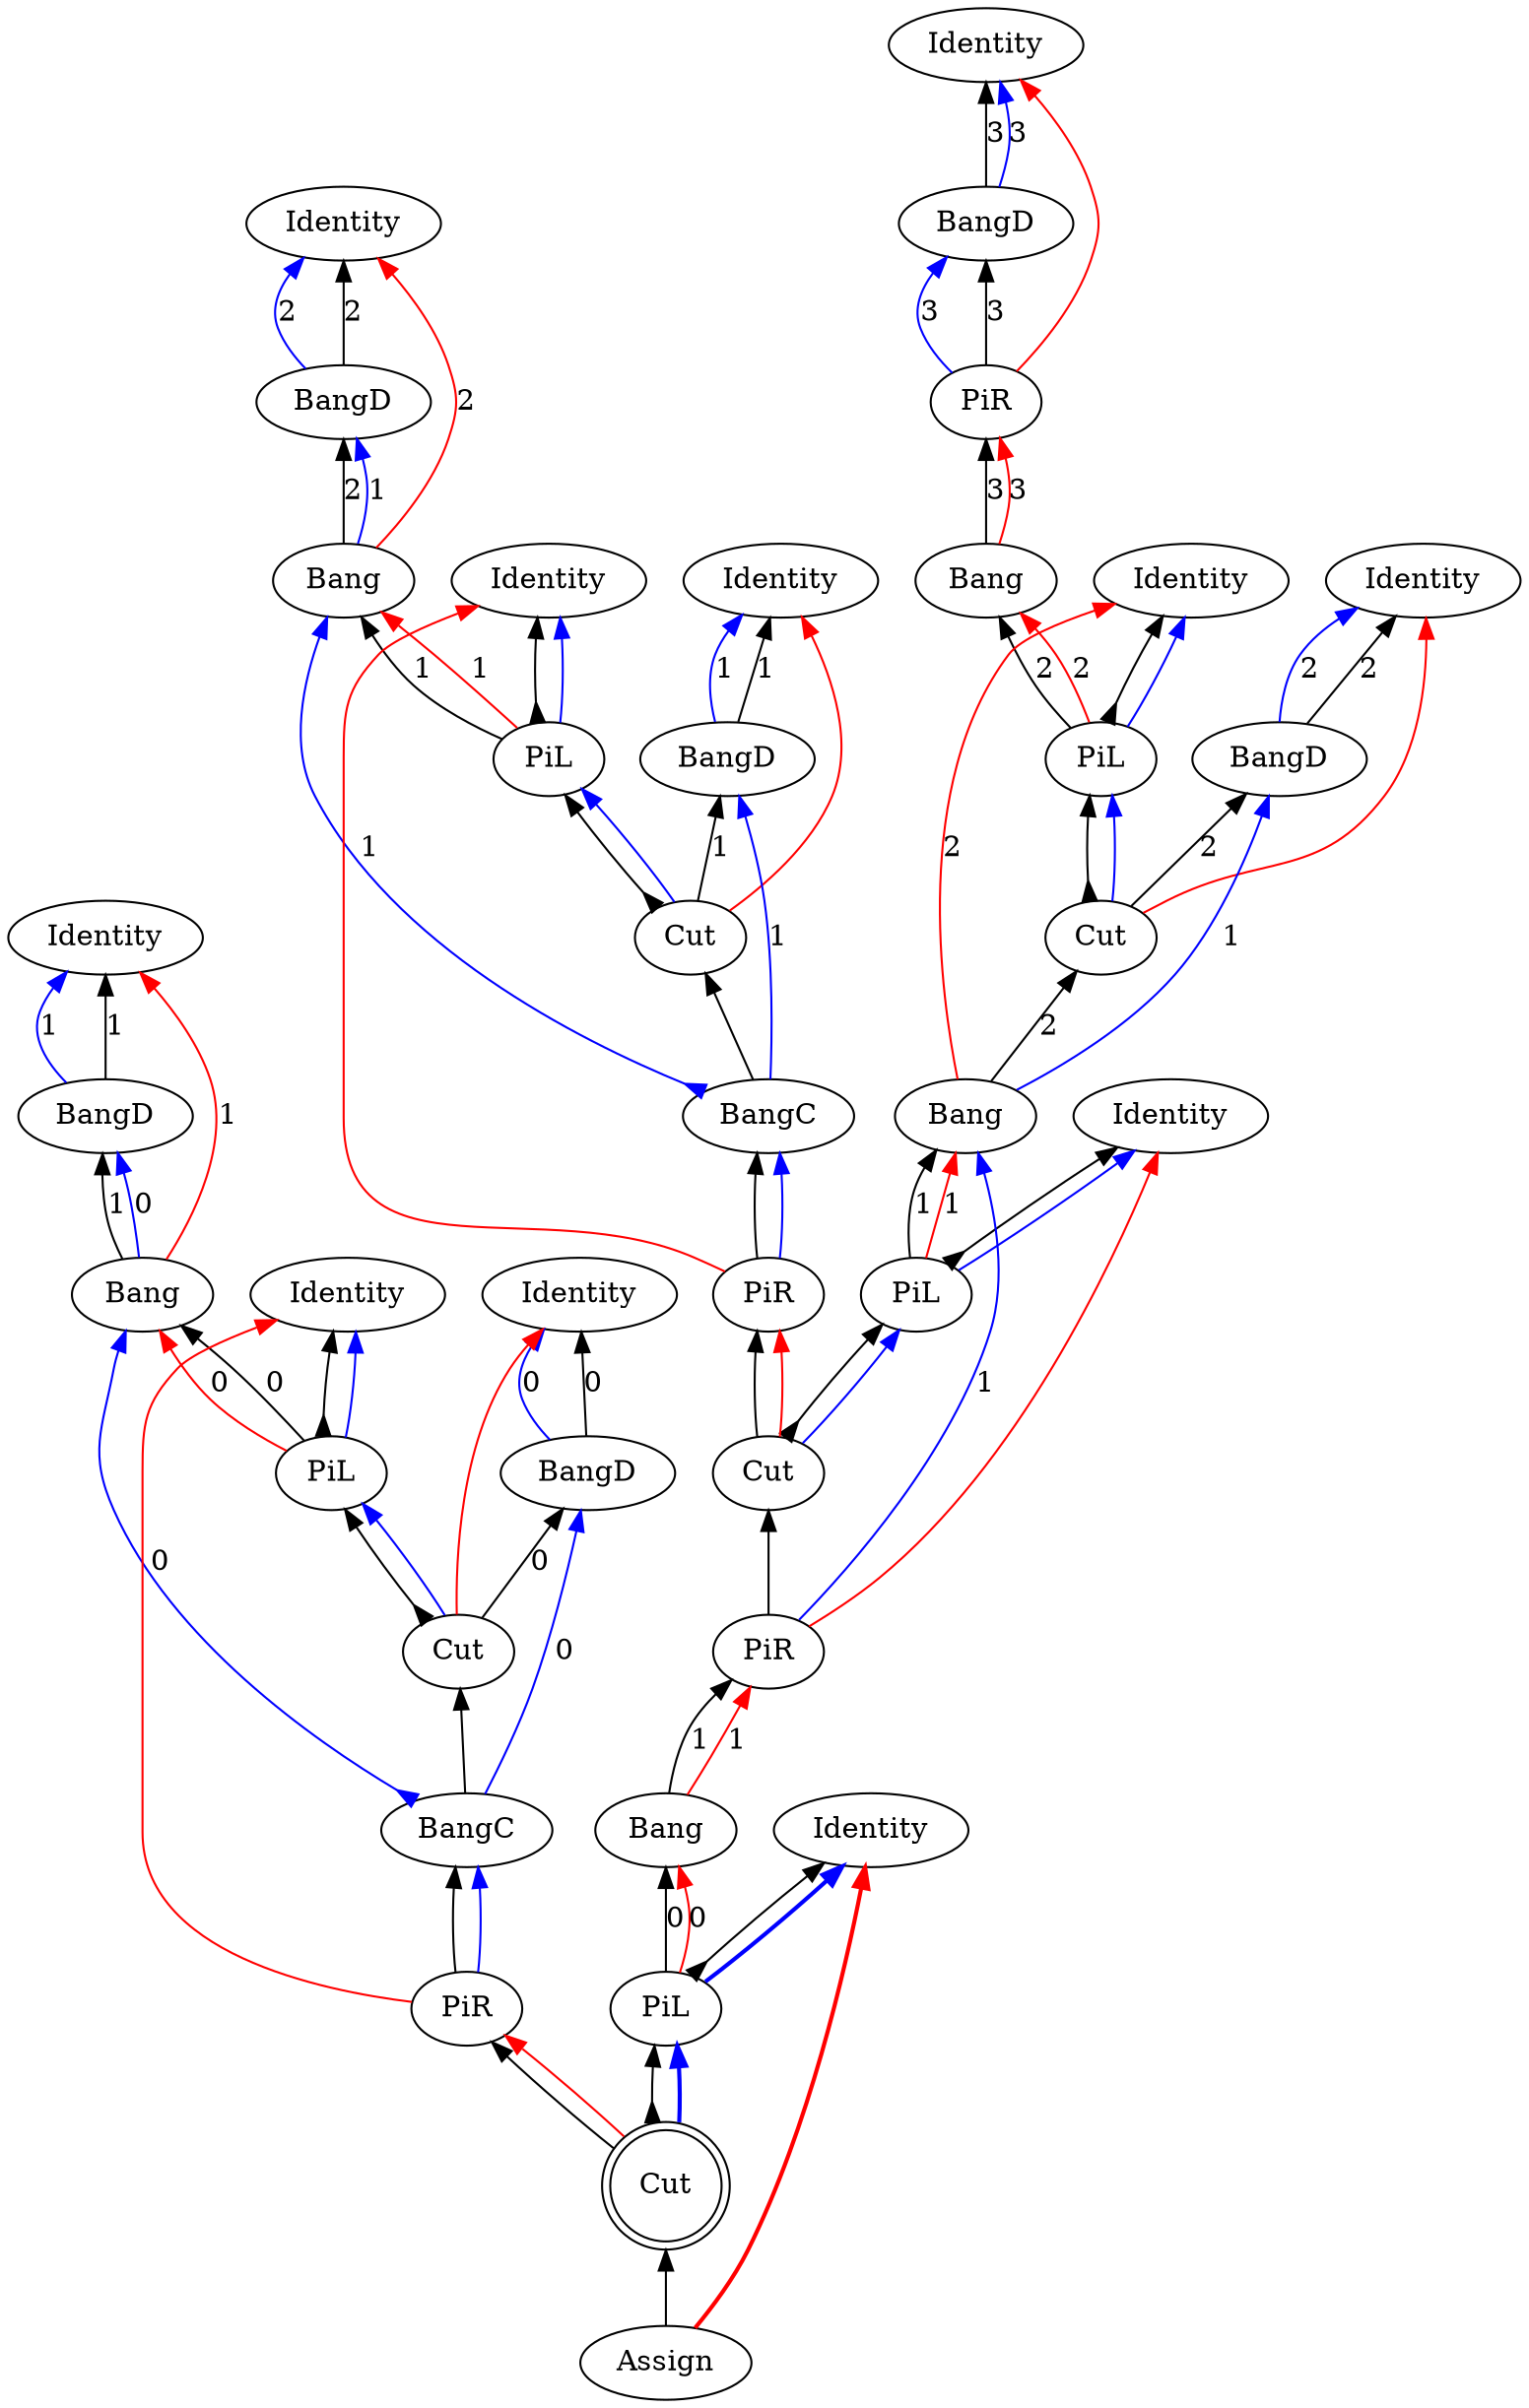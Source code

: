 digraph {
rankdir="BT"
"Identity0" [label="Identity"]
"BangD1" [label="BangD"]
"PiR2" [label="PiR"]
"Bang3" [label="Bang"]
"Identity4" [label="Identity"]
"PiL5" [label="PiL"]
"Identity6" [label="Identity"]
"BangD7" [label="BangD"]
"Cut8" [label="Cut"]
"Bang9" [label="Bang"]
"Identity10" [label="Identity"]
"PiL11" [label="PiL"]
"Identity12" [label="Identity"]
"BangD13" [label="BangD"]
"Bang14" [label="Bang"]
"Identity15" [label="Identity"]
"PiL16" [label="PiL"]
"Identity17" [label="Identity"]
"BangD18" [label="BangD"]
"Cut19" [label="Cut"]
"BangC20" [label="BangC"]
"PiR21" [label="PiR"]
"Cut22" [label="Cut"]
"PiR23" [label="PiR"]
"Bang24" [label="Bang"]
"Identity25" [label="Identity"]
"PiL26" [label="PiL"]
"Identity27" [label="Identity"]
"BangD28" [label="BangD"]
"Bang29" [label="Bang"]
"Identity30" [label="Identity"]
"PiL31" [label="PiL"]
"Identity32" [label="Identity"]
"BangD33" [label="BangD"]
"Cut34" [label="Cut"]
"BangC35" [label="BangC"]
"PiR36" [label="PiR"]
"Cut37" [label="Cut",shape=doublecircle]
"Assign38" [label="Assign"]
"Bang29" -> "BangD28"[color=black,weight=5,tooltip="c_bseq24",label="1",arrowhead=normal,arrowtail=none,dir=both]
"Bang24" -> "PiR23"[color=black,weight=5,tooltip="c_bseq32",label="1",arrowhead=normal,arrowtail=none,dir=both]
"Bang14" -> "BangD13"[color=black,weight=5,tooltip="c_bseq58",label="2",arrowhead=normal,arrowtail=none,dir=both]
"Bang9" -> "Cut8"[color=black,weight=5,tooltip="c_bseq67",label="2",arrowhead=normal,arrowtail=none,dir=both]
"Bang3" -> "PiR2"[color=black,weight=5,tooltip="c_bseq79",label="3",arrowhead=normal,arrowtail=none,dir=both]
"Cut34" -> "PiL31"[color=black,weight=5,tooltip="c_lseq12",arrowhead=normal,arrowtail=inv,dir=both]
"Cut37" -> "PiL26"[color=black,weight=5,tooltip="c_lseq2",arrowhead=normal,arrowtail=inv,dir=both]
"Cut22" -> "PiL11"[color=black,weight=5,tooltip="c_lseq36",arrowhead=normal,arrowtail=inv,dir=both]
"Cut19" -> "PiL16"[color=black,weight=5,tooltip="c_lseq46",arrowhead=normal,arrowtail=inv,dir=both]
"Cut8" -> "PiL5"[color=black,weight=5,tooltip="c_lseq68",arrowhead=normal,arrowtail=inv,dir=both]
"Cut34" -> "BangD33"[color=black,weight=5,tooltip="c_rseq13",label="0",arrowhead=normal,arrowtail=none,dir=both]
"Cut37" -> "PiR36"[color=black,weight=5,tooltip="c_rseq3",arrowhead=normal,arrowtail=none,dir=both]
"Cut22" -> "PiR21"[color=black,weight=5,tooltip="c_rseq37",arrowhead=normal,arrowtail=none,dir=both]
"Cut19" -> "BangD18"[color=black,weight=5,tooltip="c_rseq47",label="1",arrowhead=normal,arrowtail=none,dir=both]
"Cut8" -> "BangD7"[color=black,weight=5,tooltip="c_rseq69",label="2",arrowhead=normal,arrowtail=none,dir=both]
"PiL31" -> "Bang29"[color=black,weight=5,tooltip="dseq20",label="0",arrowhead=normal,arrowtail=none,dir=both]
"PiL26" -> "Bang24"[color=black,weight=5,tooltip="dseq29",label="0",arrowhead=normal,arrowtail=none,dir=both]
"PiL16" -> "Bang14"[color=black,weight=5,tooltip="dseq54",label="1",arrowhead=normal,arrowtail=none,dir=both]
"PiL11" -> "Bang9"[color=black,weight=5,tooltip="dseq63",label="1",arrowhead=normal,arrowtail=none,dir=both]
"PiL5" -> "Bang3"[color=black,weight=5,tooltip="dseq76",label="2",arrowhead=normal,arrowtail=none,dir=both]
"PiR23" -> "Bang9"[color=blue,weight=2,tooltip="h34",label="1",arrowhead=normal,arrowtail=none,dir=both]
"Bang9" -> "BangD7"[color=blue,weight=2,tooltip="hf65",label="1",arrowhead=normal,arrowtail=none,dir=both]
"BangD7" -> "Identity6"[color=blue,weight=2,tooltip="hret73",label="2",arrowhead=normal,arrowtail=none,dir=both]
"BangD7" -> "Identity6"[color=black,weight=5,tooltip="hseq72",label="2",arrowhead=normal,arrowtail=none,dir=both]
"PiR2" -> "BangD1"[color=blue,weight=2,tooltip="i81",label="3",arrowhead=normal,arrowtail=none,dir=both]
"PiL31" -> "Identity30"[color=black,weight=5,tooltip="idseq21",arrowhead=normal,arrowtail=inv,dir=both]
"PiL26" -> "Identity25"[color=black,weight=5,tooltip="idseq30",arrowhead=normal,arrowtail=inv,dir=both]
"PiL16" -> "Identity15"[color=black,weight=5,tooltip="idseq55",arrowhead=normal,arrowtail=inv,dir=both]
"PiL11" -> "Identity10"[color=black,weight=5,tooltip="idseq64",arrowhead=normal,arrowtail=inv,dir=both]
"PiL5" -> "Identity4"[color=black,weight=5,tooltip="idseq77",arrowhead=normal,arrowtail=inv,dir=both]
"BangD1" -> "Identity0"[color=blue,weight=2,tooltip="iret84",label="3",arrowhead=normal,arrowtail=none,dir=both]
"BangD1" -> "Identity0"[color=black,weight=5,tooltip="iseq83",label="3",arrowhead=normal,arrowtail=none,dir=both]
"PiL31" -> "Identity30"[color=blue,weight=2,tooltip="lret19",arrowhead=normal,arrowtail=none,dir=both]
"PiL26" -> "Identity25"[color=blue,weight=2,tooltip="lret28",arrowhead=normal,arrowtail=none,penwidth=2,dir=both]
"PiL16" -> "Identity15"[color=blue,weight=2,tooltip="lret53",arrowhead=normal,arrowtail=none,dir=both]
"PiL11" -> "Identity10"[color=blue,weight=2,tooltip="lret62",arrowhead=normal,arrowtail=none,dir=both]
"PiL5" -> "Identity4"[color=blue,weight=2,tooltip="lret75",arrowhead=normal,arrowtail=none,dir=both]
"Cut34" -> "PiL31"[color=blue,weight=2,tooltip="lval14",arrowhead=normal,arrowtail=none,dir=both]
"Cut22" -> "PiL11"[color=blue,weight=2,tooltip="lval38",arrowhead=normal,arrowtail=none,dir=both]
"Cut37" -> "PiL26"[color=blue,weight=2,tooltip="lval4",arrowhead=normal,arrowtail=none,penwidth=2,dir=both]
"Cut19" -> "PiL16"[color=blue,weight=2,tooltip="lval48",arrowhead=normal,arrowtail=none,dir=both]
"Cut8" -> "PiL5"[color=blue,weight=2,tooltip="lval70",arrowhead=normal,arrowtail=none,dir=both]
"PiL31" -> "Bang29"[color=red,weight=2,tooltip="newrret18",label="0",arrowhead=normal,arrowtail=none,dir=both]
"PiL26" -> "Bang24"[color=red,weight=2,tooltip="newrret27",label="0",arrowhead=normal,arrowtail=none,dir=both]
"PiL16" -> "Bang14"[color=red,weight=2,tooltip="newrret52",label="1",arrowhead=normal,arrowtail=none,dir=both]
"PiL11" -> "Bang9"[color=red,weight=2,tooltip="newrret61",label="1",arrowhead=normal,arrowtail=none,dir=both]
"PiL5" -> "Bang3"[color=red,weight=2,tooltip="newrret74",label="2",arrowhead=normal,arrowtail=none,dir=both]
"Bang29" -> "Identity27"[color=red,weight=2,tooltip="newrretf23",label="1",arrowhead=normal,arrowtail=none,dir=both]
"Bang24" -> "PiR23"[color=red,weight=2,tooltip="newrretf31",label="1",arrowhead=normal,arrowtail=none,dir=both]
"Bang14" -> "Identity12"[color=red,weight=2,tooltip="newrretf57",label="2",arrowhead=normal,arrowtail=none,dir=both]
"Bang9" -> "Identity4"[color=red,weight=2,tooltip="newrretf66",label="2",arrowhead=normal,arrowtail=none,dir=both]
"Bang3" -> "PiR2"[color=red,weight=2,tooltip="newrretf78",label="3",arrowhead=normal,arrowtail=none,dir=both]
"Assign38" -> "Identity25"[color=red,weight=2,tooltip="ret1",arrowhead=normal,arrowtail=none,penwidth=2,dir=both]
"PiR23" -> "Identity10"[color=red,weight=2,tooltip="ret35",arrowhead=normal,arrowtail=none,dir=both]
"PiR21" -> "Identity15"[color=red,weight=2,tooltip="ret42",arrowhead=normal,arrowtail=none,dir=both]
"PiR36" -> "Identity30"[color=red,weight=2,tooltip="ret8",arrowhead=normal,arrowtail=none,dir=both]
"PiR2" -> "Identity0"[color=red,weight=2,tooltip="ret82",arrowhead=normal,arrowtail=none,dir=both]
"Assign38" -> "Cut37"[color=black,weight=5,tooltip="retseq0",arrowhead=normal,arrowtail=none,dir=both]
"Cut34" -> "Identity32"[color=red,weight=2,tooltip="rval15",arrowhead=normal,arrowtail=none,dir=both]
"Cut22" -> "PiR21"[color=red,weight=2,tooltip="rval39",arrowhead=normal,arrowtail=none,dir=both]
"Cut19" -> "Identity17"[color=red,weight=2,tooltip="rval49",arrowhead=normal,arrowtail=none,dir=both]
"Cut37" -> "PiR36"[color=red,weight=2,tooltip="rval5",arrowhead=normal,arrowtail=none,dir=both]
"Cut8" -> "Identity6"[color=red,weight=2,tooltip="rval71",arrowhead=normal,arrowtail=none,dir=both]
"BangC35" -> "Cut34"[color=black,weight=5,tooltip="seq11",arrowhead=normal,arrowtail=none,dir=both]
"PiR23" -> "Cut22"[color=black,weight=5,tooltip="seq33",arrowhead=normal,arrowtail=none,dir=both]
"PiR21" -> "BangC20"[color=black,weight=5,tooltip="seq40",arrowhead=normal,arrowtail=none,dir=both]
"BangC20" -> "Cut19"[color=black,weight=5,tooltip="seq45",arrowhead=normal,arrowtail=none,dir=both]
"PiR36" -> "BangC35"[color=black,weight=5,tooltip="seq6",arrowhead=normal,arrowtail=none,dir=both]
"PiR2" -> "BangD1"[color=black,weight=5,tooltip="seq80",label="3",arrowhead=normal,arrowtail=none,dir=both]
"PiR36" -> "BangC35"[color=blue,weight=2,tooltip="x7",arrowhead=normal,arrowtail=none,dir=both]
"BangC35" -> "BangD33"[color=blue,weight=2,tooltip="xA9",label="0",arrowhead=normal,arrowtail=none,dir=both]
"BangC35" -> "Bang29"[color=blue,weight=2,tooltip="xB10",label="0",arrowhead=normal,arrowtail=inv,dir=both]
"Bang29" -> "BangD28"[color=blue,weight=2,tooltip="xBf22",label="0",arrowhead=normal,arrowtail=none,dir=both]
"BangD33" -> "Identity32"[color=blue,weight=2,tooltip="xret17",label="0",arrowhead=normal,arrowtail=none,dir=both]
"BangD28" -> "Identity27"[color=blue,weight=2,tooltip="xret26",label="1",arrowhead=normal,arrowtail=none,dir=both]
"BangD33" -> "Identity32"[color=black,weight=5,tooltip="xseq16",label="0",arrowhead=normal,arrowtail=none,dir=both]
"BangD28" -> "Identity27"[color=black,weight=5,tooltip="xseq25",label="1",arrowhead=normal,arrowtail=none,dir=both]
"PiR21" -> "BangC20"[color=blue,weight=2,tooltip="y41",arrowhead=normal,arrowtail=none,dir=both]
"BangC20" -> "BangD18"[color=blue,weight=2,tooltip="yA43",label="1",arrowhead=normal,arrowtail=none,dir=both]
"BangC20" -> "Bang14"[color=blue,weight=2,tooltip="yB44",label="1",arrowhead=normal,arrowtail=inv,dir=both]
"Bang14" -> "BangD13"[color=blue,weight=2,tooltip="yBf56",label="1",arrowhead=normal,arrowtail=none,dir=both]
"BangD18" -> "Identity17"[color=blue,weight=2,tooltip="yret51",label="1",arrowhead=normal,arrowtail=none,dir=both]
"BangD13" -> "Identity12"[color=blue,weight=2,tooltip="yret60",label="2",arrowhead=normal,arrowtail=none,dir=both]
"BangD18" -> "Identity17"[color=black,weight=5,tooltip="yseq50",label="1",arrowhead=normal,arrowtail=none,dir=both]
"BangD13" -> "Identity12"[color=black,weight=5,tooltip="yseq59",label="2",arrowhead=normal,arrowtail=none,dir=both]
}

